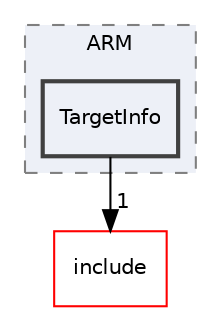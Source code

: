 digraph "lib/Target/ARM/TargetInfo"
{
 // LATEX_PDF_SIZE
  bgcolor="transparent";
  edge [fontname="Helvetica",fontsize="10",labelfontname="Helvetica",labelfontsize="10"];
  node [fontname="Helvetica",fontsize="10",shape="box"];
  compound=true
  subgraph clusterdir_4394675d1fa84070817ace1e93b57e8a {
    graph [ bgcolor="#edf0f7", pencolor="grey50", style="filled,dashed,", label="ARM", fontname="Helvetica", fontsize="10", URL="dir_4394675d1fa84070817ace1e93b57e8a.html"]
  dir_e74ffd2db7d0965c485dd377d7fa07ac [label="TargetInfo", style="filled,bold,", fillcolor="#edf0f7", color="grey25", URL="dir_e74ffd2db7d0965c485dd377d7fa07ac.html"];
  }
  dir_d44c64559bbebec7f509842c48db8b23 [label="include", style="", fillcolor="#edf0f7", color="red", URL="dir_d44c64559bbebec7f509842c48db8b23.html"];
  dir_e74ffd2db7d0965c485dd377d7fa07ac->dir_d44c64559bbebec7f509842c48db8b23 [headlabel="1", labeldistance=1.5 headhref="dir_000197_000082.html"];
}
